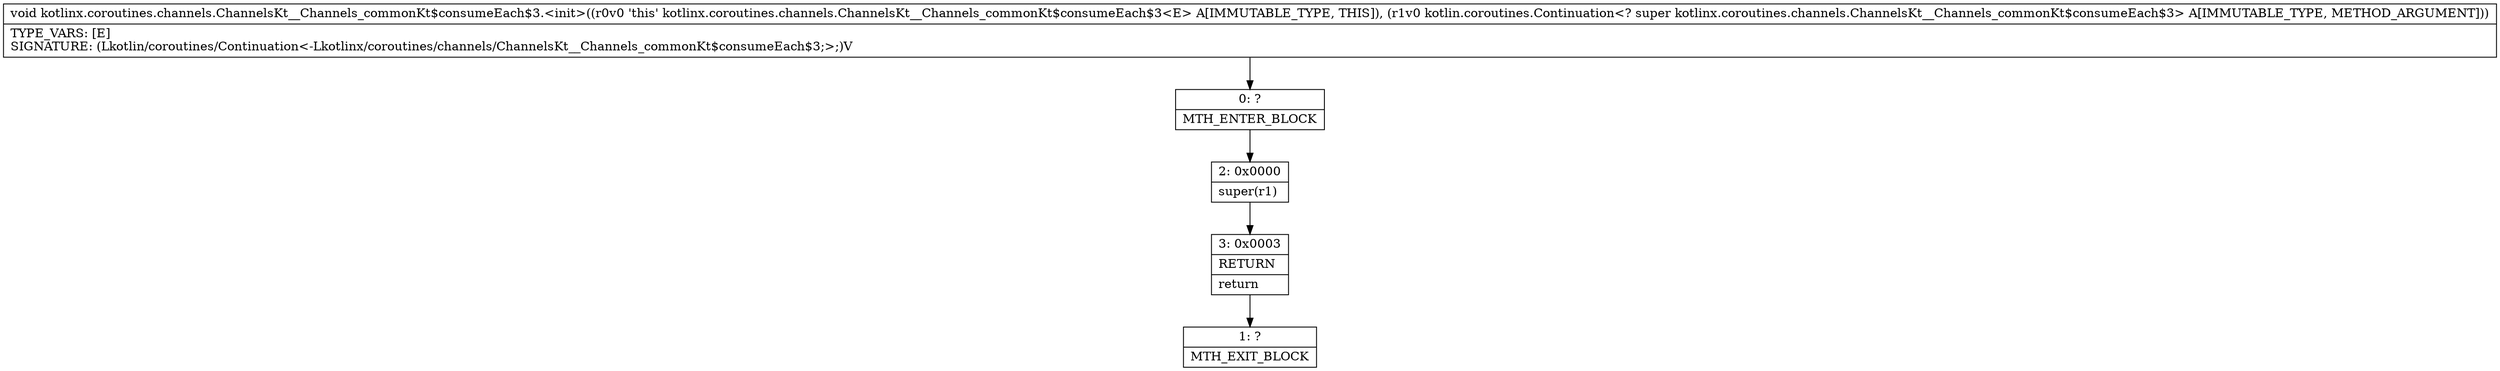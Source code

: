 digraph "CFG forkotlinx.coroutines.channels.ChannelsKt__Channels_commonKt$consumeEach$3.\<init\>(Lkotlin\/coroutines\/Continuation;)V" {
Node_0 [shape=record,label="{0\:\ ?|MTH_ENTER_BLOCK\l}"];
Node_2 [shape=record,label="{2\:\ 0x0000|super(r1)\l}"];
Node_3 [shape=record,label="{3\:\ 0x0003|RETURN\l|return\l}"];
Node_1 [shape=record,label="{1\:\ ?|MTH_EXIT_BLOCK\l}"];
MethodNode[shape=record,label="{void kotlinx.coroutines.channels.ChannelsKt__Channels_commonKt$consumeEach$3.\<init\>((r0v0 'this' kotlinx.coroutines.channels.ChannelsKt__Channels_commonKt$consumeEach$3\<E\> A[IMMUTABLE_TYPE, THIS]), (r1v0 kotlin.coroutines.Continuation\<? super kotlinx.coroutines.channels.ChannelsKt__Channels_commonKt$consumeEach$3\> A[IMMUTABLE_TYPE, METHOD_ARGUMENT]))  | TYPE_VARS: [E]\lSIGNATURE: (Lkotlin\/coroutines\/Continuation\<\-Lkotlinx\/coroutines\/channels\/ChannelsKt__Channels_commonKt$consumeEach$3;\>;)V\l}"];
MethodNode -> Node_0;Node_0 -> Node_2;
Node_2 -> Node_3;
Node_3 -> Node_1;
}

